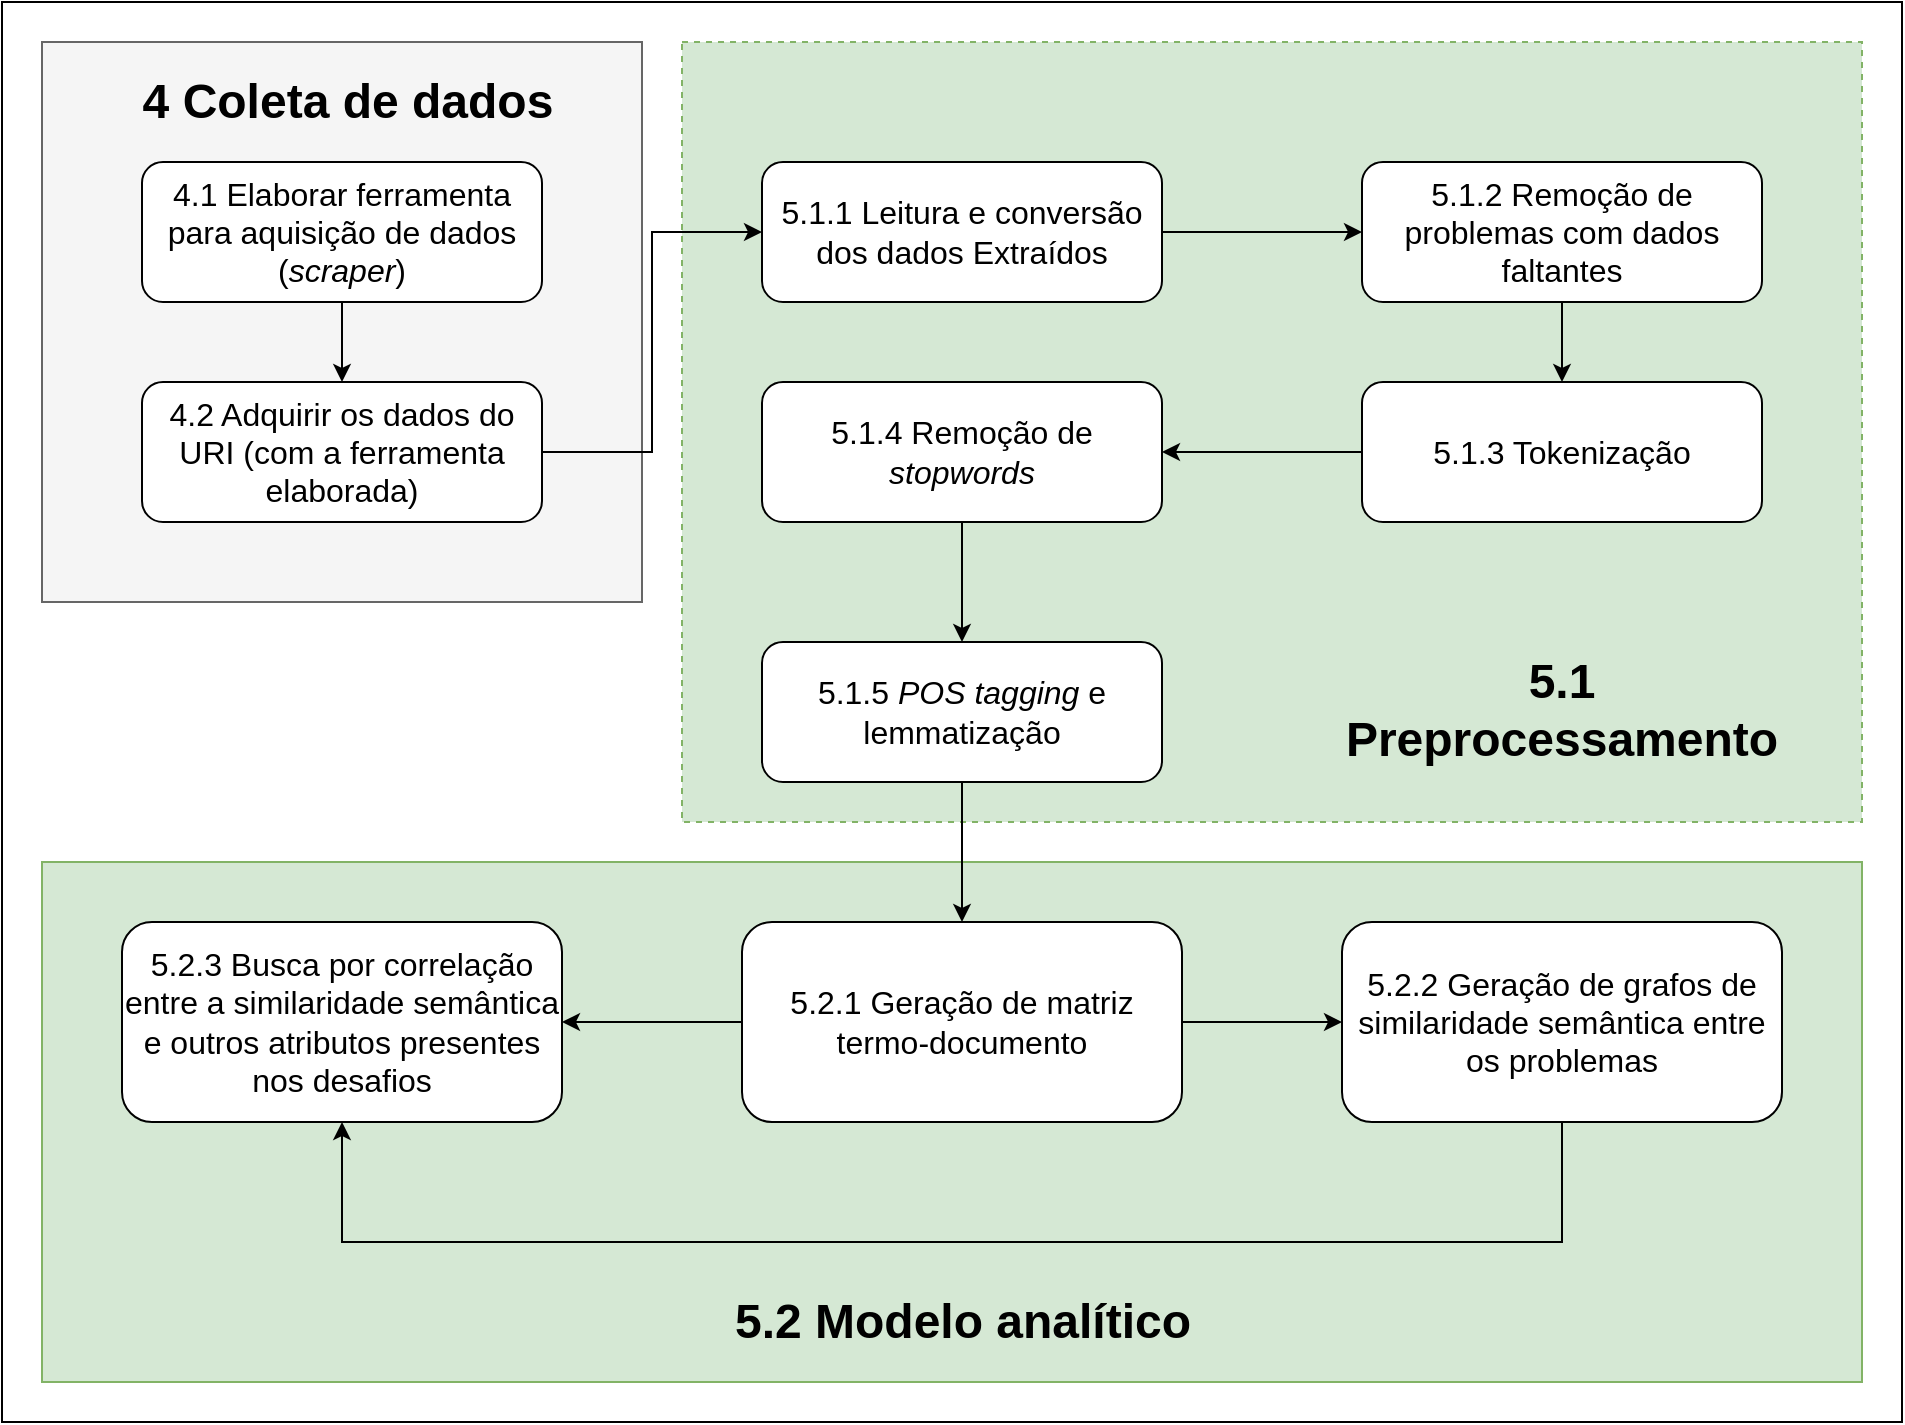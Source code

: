 <mxfile version="13.7.7" type="device"><diagram id="C5RBs43oDa-KdzZeNtuy" name="Page-1"><mxGraphModel dx="868" dy="479" grid="1" gridSize="10" guides="1" tooltips="1" connect="1" arrows="1" fold="1" page="1" pageScale="1" pageWidth="827" pageHeight="1169" math="0" shadow="0"><root><mxCell id="WIyWlLk6GJQsqaUBKTNV-0"/><mxCell id="WIyWlLk6GJQsqaUBKTNV-1" parent="WIyWlLk6GJQsqaUBKTNV-0"/><mxCell id="k0Ax_gX5jeNOPWVK8aUT-28" value="" style="whiteSpace=wrap;html=1;fillColor=none;resizeWidth=0;resizeHeight=0;imageAspect=1;perimeterSpacing=0;" parent="WIyWlLk6GJQsqaUBKTNV-1" vertex="1"><mxGeometry x="20" width="950" height="710" as="geometry"/></mxCell><mxCell id="k0Ax_gX5jeNOPWVK8aUT-32" value="" style="whiteSpace=wrap;html=1;fillColor=#d5e8d4;resizeWidth=0;resizeHeight=0;imageAspect=1;perimeterSpacing=0;strokeColor=#82b366;" parent="WIyWlLk6GJQsqaUBKTNV-1" vertex="1"><mxGeometry x="40" y="430" width="910" height="260" as="geometry"/></mxCell><mxCell id="k0Ax_gX5jeNOPWVK8aUT-15" value="" style="whiteSpace=wrap;html=1;fillColor=#d5e8d4;resizeWidth=0;resizeHeight=0;imageAspect=1;perimeterSpacing=0;dashed=1;strokeColor=#82b366;" parent="WIyWlLk6GJQsqaUBKTNV-1" vertex="1"><mxGeometry x="360" y="20" width="590" height="390" as="geometry"/></mxCell><mxCell id="k0Ax_gX5jeNOPWVK8aUT-13" value="" style="whiteSpace=wrap;html=1;resizeWidth=0;resizeHeight=0;imageAspect=1;perimeterSpacing=0;strokeColor=#666666;fillColor=#f5f5f5;fontColor=#333333;" parent="WIyWlLk6GJQsqaUBKTNV-1" vertex="1"><mxGeometry x="40" y="20" width="300" height="280" as="geometry"/></mxCell><mxCell id="k0Ax_gX5jeNOPWVK8aUT-17" style="edgeStyle=orthogonalEdgeStyle;rounded=0;orthogonalLoop=1;jettySize=auto;html=1;exitX=1;exitY=0.5;exitDx=0;exitDy=0;entryX=0;entryY=0.5;entryDx=0;entryDy=0;" parent="WIyWlLk6GJQsqaUBKTNV-1" source="k0Ax_gX5jeNOPWVK8aUT-0" target="k0Ax_gX5jeNOPWVK8aUT-3" edge="1"><mxGeometry relative="1" as="geometry"/></mxCell><mxCell id="k0Ax_gX5jeNOPWVK8aUT-0" value="4.2 Adquirir os dados do URI (com a ferramenta elaborada)" style="rounded=1;whiteSpace=wrap;html=1;fontSize=16;" parent="WIyWlLk6GJQsqaUBKTNV-1" vertex="1"><mxGeometry x="90" y="190" width="200" height="70" as="geometry"/></mxCell><mxCell id="k0Ax_gX5jeNOPWVK8aUT-2" style="edgeStyle=orthogonalEdgeStyle;rounded=0;orthogonalLoop=1;jettySize=auto;html=1;exitX=0.5;exitY=1;exitDx=0;exitDy=0;" parent="WIyWlLk6GJQsqaUBKTNV-1" source="k0Ax_gX5jeNOPWVK8aUT-1" target="k0Ax_gX5jeNOPWVK8aUT-0" edge="1"><mxGeometry relative="1" as="geometry"/></mxCell><mxCell id="k0Ax_gX5jeNOPWVK8aUT-1" value="4.1 Elaborar ferramenta para aquisição de dados (&lt;i&gt;scraper&lt;/i&gt;)" style="rounded=1;whiteSpace=wrap;html=1;fontSize=16;" parent="WIyWlLk6GJQsqaUBKTNV-1" vertex="1"><mxGeometry x="90" y="80" width="200" height="70" as="geometry"/></mxCell><mxCell id="k0Ax_gX5jeNOPWVK8aUT-18" style="edgeStyle=orthogonalEdgeStyle;rounded=0;orthogonalLoop=1;jettySize=auto;html=1;exitX=1;exitY=0.5;exitDx=0;exitDy=0;entryX=0;entryY=0.5;entryDx=0;entryDy=0;" parent="WIyWlLk6GJQsqaUBKTNV-1" source="k0Ax_gX5jeNOPWVK8aUT-3" target="k0Ax_gX5jeNOPWVK8aUT-5" edge="1"><mxGeometry relative="1" as="geometry"/></mxCell><mxCell id="k0Ax_gX5jeNOPWVK8aUT-3" value="&lt;div style=&quot;font-size: 16px;&quot;&gt;5.1.1 Leitura e conversão dos dados Extraídos&lt;/div&gt;" style="rounded=1;whiteSpace=wrap;html=1;fontSize=16;" parent="WIyWlLk6GJQsqaUBKTNV-1" vertex="1"><mxGeometry x="400" y="80" width="200" height="70" as="geometry"/></mxCell><mxCell id="k0Ax_gX5jeNOPWVK8aUT-19" style="edgeStyle=orthogonalEdgeStyle;rounded=0;orthogonalLoop=1;jettySize=auto;html=1;exitX=0.5;exitY=1;exitDx=0;exitDy=0;entryX=0.5;entryY=0;entryDx=0;entryDy=0;" parent="WIyWlLk6GJQsqaUBKTNV-1" source="k0Ax_gX5jeNOPWVK8aUT-5" target="k0Ax_gX5jeNOPWVK8aUT-6" edge="1"><mxGeometry relative="1" as="geometry"/></mxCell><mxCell id="k0Ax_gX5jeNOPWVK8aUT-5" value="5.1.2 Remoção de problemas com dados faltantes" style="rounded=1;whiteSpace=wrap;html=1;fontSize=16;" parent="WIyWlLk6GJQsqaUBKTNV-1" vertex="1"><mxGeometry x="700" y="80" width="200" height="70" as="geometry"/></mxCell><mxCell id="k0Ax_gX5jeNOPWVK8aUT-20" style="edgeStyle=orthogonalEdgeStyle;rounded=0;orthogonalLoop=1;jettySize=auto;html=1;exitX=0;exitY=0.5;exitDx=0;exitDy=0;entryX=1;entryY=0.5;entryDx=0;entryDy=0;" parent="WIyWlLk6GJQsqaUBKTNV-1" source="k0Ax_gX5jeNOPWVK8aUT-6" target="k0Ax_gX5jeNOPWVK8aUT-7" edge="1"><mxGeometry relative="1" as="geometry"/></mxCell><mxCell id="k0Ax_gX5jeNOPWVK8aUT-6" value="5.1.3 Tokenização" style="rounded=1;whiteSpace=wrap;html=1;fontSize=16;" parent="WIyWlLk6GJQsqaUBKTNV-1" vertex="1"><mxGeometry x="700" y="190" width="200" height="70" as="geometry"/></mxCell><mxCell id="k0Ax_gX5jeNOPWVK8aUT-21" style="edgeStyle=orthogonalEdgeStyle;rounded=0;orthogonalLoop=1;jettySize=auto;html=1;exitX=0.5;exitY=1;exitDx=0;exitDy=0;entryX=0.5;entryY=0;entryDx=0;entryDy=0;" parent="WIyWlLk6GJQsqaUBKTNV-1" source="k0Ax_gX5jeNOPWVK8aUT-7" target="k0Ax_gX5jeNOPWVK8aUT-8" edge="1"><mxGeometry relative="1" as="geometry"/></mxCell><mxCell id="k0Ax_gX5jeNOPWVK8aUT-7" value="5.1.4 Remoção de &lt;i&gt;stopwords&lt;/i&gt;" style="rounded=1;whiteSpace=wrap;html=1;fontSize=16;" parent="WIyWlLk6GJQsqaUBKTNV-1" vertex="1"><mxGeometry x="400" y="190" width="200" height="70" as="geometry"/></mxCell><mxCell id="k0Ax_gX5jeNOPWVK8aUT-22" style="edgeStyle=orthogonalEdgeStyle;rounded=0;orthogonalLoop=1;jettySize=auto;html=1;exitX=0.5;exitY=1;exitDx=0;exitDy=0;entryX=0.5;entryY=0;entryDx=0;entryDy=0;" parent="WIyWlLk6GJQsqaUBKTNV-1" source="k0Ax_gX5jeNOPWVK8aUT-8" target="k0Ax_gX5jeNOPWVK8aUT-9" edge="1"><mxGeometry relative="1" as="geometry"/></mxCell><mxCell id="k0Ax_gX5jeNOPWVK8aUT-8" value="5.1.5 &lt;i&gt;POS tagging&lt;/i&gt; e lemmatização" style="rounded=1;whiteSpace=wrap;html=1;fontSize=16;" parent="WIyWlLk6GJQsqaUBKTNV-1" vertex="1"><mxGeometry x="400" y="320" width="200" height="70" as="geometry"/></mxCell><mxCell id="k0Ax_gX5jeNOPWVK8aUT-26" value="4 Coleta de dados" style="text;html=1;strokeColor=none;fillColor=none;align=center;verticalAlign=middle;whiteSpace=wrap;rounded=0;fontSize=24;fontStyle=1" parent="WIyWlLk6GJQsqaUBKTNV-1" vertex="1"><mxGeometry x="87.5" y="40" width="210" height="20" as="geometry"/></mxCell><mxCell id="k0Ax_gX5jeNOPWVK8aUT-30" value="5.1 Preprocessamento" style="text;html=1;strokeColor=none;fillColor=none;align=center;verticalAlign=middle;whiteSpace=wrap;rounded=0;fontSize=24;fontStyle=1" parent="WIyWlLk6GJQsqaUBKTNV-1" vertex="1"><mxGeometry x="695" y="320" width="210" height="67.5" as="geometry"/></mxCell><mxCell id="k0Ax_gX5jeNOPWVK8aUT-9" value="5.2.1 Geração de matriz termo-documento" style="rounded=1;whiteSpace=wrap;html=1;fontSize=16;" parent="WIyWlLk6GJQsqaUBKTNV-1" vertex="1"><mxGeometry x="390" y="460" width="220" height="100" as="geometry"/></mxCell><mxCell id="k0Ax_gX5jeNOPWVK8aUT-11" value="5.2.2 Geração de grafos de similaridade semântica entre os problemas" style="rounded=1;whiteSpace=wrap;html=1;fontSize=16;" parent="WIyWlLk6GJQsqaUBKTNV-1" vertex="1"><mxGeometry x="690" y="460" width="220" height="100" as="geometry"/></mxCell><mxCell id="k0Ax_gX5jeNOPWVK8aUT-24" style="edgeStyle=orthogonalEdgeStyle;rounded=0;orthogonalLoop=1;jettySize=auto;html=1;exitX=1;exitY=0.5;exitDx=0;exitDy=0;entryX=0;entryY=0.5;entryDx=0;entryDy=0;" parent="WIyWlLk6GJQsqaUBKTNV-1" source="k0Ax_gX5jeNOPWVK8aUT-9" target="k0Ax_gX5jeNOPWVK8aUT-11" edge="1"><mxGeometry relative="1" as="geometry"/></mxCell><mxCell id="k0Ax_gX5jeNOPWVK8aUT-12" value="5.2.3 Busca por correlação entre a similaridade semântica e outros atributos presentes nos desafios" style="rounded=1;whiteSpace=wrap;html=1;fontSize=16;" parent="WIyWlLk6GJQsqaUBKTNV-1" vertex="1"><mxGeometry x="80" y="460" width="220" height="100" as="geometry"/></mxCell><mxCell id="k0Ax_gX5jeNOPWVK8aUT-23" style="edgeStyle=orthogonalEdgeStyle;rounded=0;orthogonalLoop=1;jettySize=auto;html=1;exitX=0;exitY=0.5;exitDx=0;exitDy=0;entryX=1;entryY=0.5;entryDx=0;entryDy=0;" parent="WIyWlLk6GJQsqaUBKTNV-1" source="k0Ax_gX5jeNOPWVK8aUT-9" target="k0Ax_gX5jeNOPWVK8aUT-12" edge="1"><mxGeometry relative="1" as="geometry"/></mxCell><mxCell id="k0Ax_gX5jeNOPWVK8aUT-25" style="edgeStyle=orthogonalEdgeStyle;rounded=0;orthogonalLoop=1;jettySize=auto;html=1;exitX=0.5;exitY=1;exitDx=0;exitDy=0;entryX=0.5;entryY=1;entryDx=0;entryDy=0;" parent="WIyWlLk6GJQsqaUBKTNV-1" source="k0Ax_gX5jeNOPWVK8aUT-11" target="k0Ax_gX5jeNOPWVK8aUT-12" edge="1"><mxGeometry relative="1" as="geometry"><Array as="points"><mxPoint x="800" y="620"/><mxPoint x="190" y="620"/></Array></mxGeometry></mxCell><mxCell id="k0Ax_gX5jeNOPWVK8aUT-31" value="5.2 Modelo analítico" style="text;html=1;strokeColor=none;fillColor=none;align=center;verticalAlign=middle;whiteSpace=wrap;rounded=0;fontSize=24;fontStyle=1" parent="WIyWlLk6GJQsqaUBKTNV-1" vertex="1"><mxGeometry x="362.5" y="640" width="275" height="40" as="geometry"/></mxCell></root></mxGraphModel></diagram></mxfile>